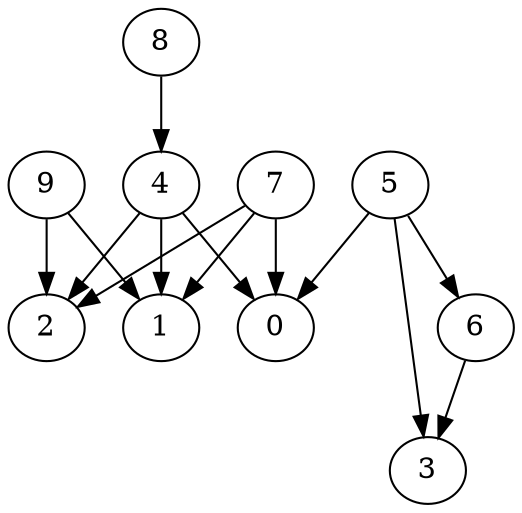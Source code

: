 digraph G {
  graph [splines=true overlap=false]
  node  [shape=ellipse, width=0.3, height=0.3]
  0 [label="0"];
  1 [label="1"];
  2 [label="2"];
  3 [label="3"];
  4 [label="4"];
  5 [label="5"];
  6 [label="6"];
  7 [label="7"];
  8 [label="8"];
  9 [label="9"];
  4 -> 0;
  4 -> 1;
  4 -> 2;
  5 -> 0;
  5 -> 3;
  5 -> 6;
  6 -> 3;
  7 -> 0;
  7 -> 1;
  7 -> 2;
  8 -> 4;
  9 -> 1;
  9 -> 2;
}
